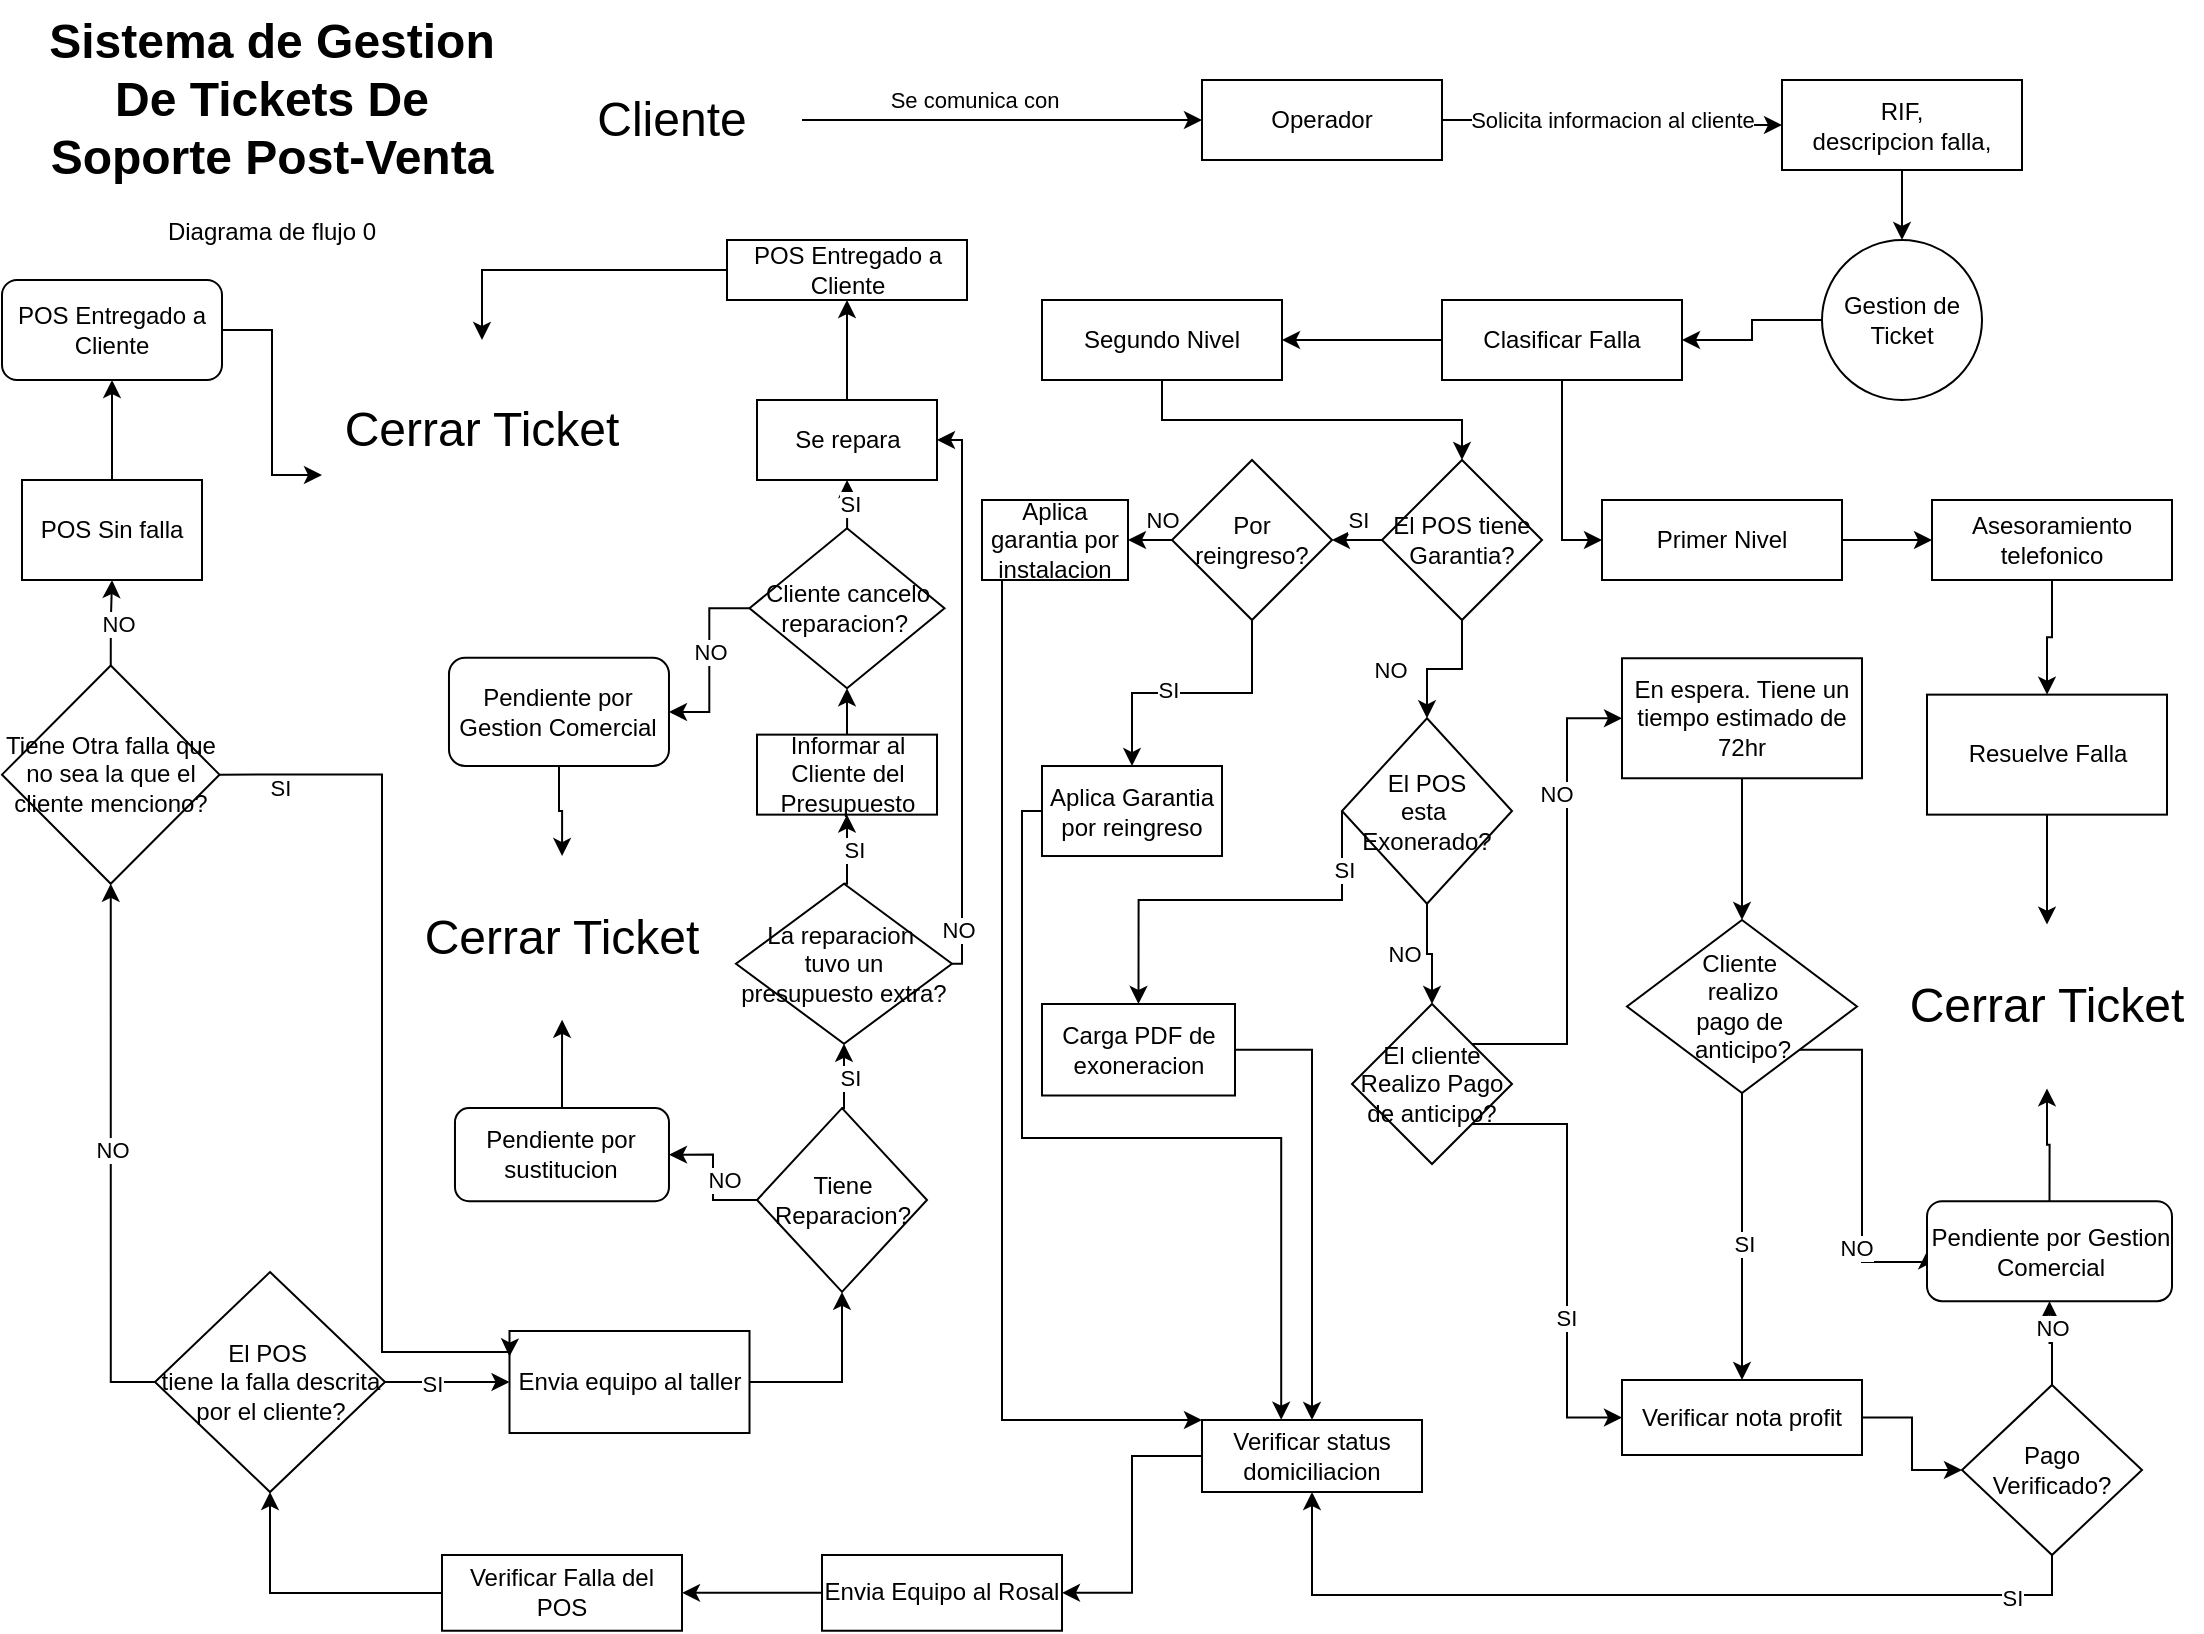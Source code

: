 <mxfile version="26.1.0">
  <diagram name="Page-1" id="8ce9d11a-91a2-4d17-14d8-a56ed91bf033">
    <mxGraphModel dx="1506" dy="978" grid="1" gridSize="10" guides="1" tooltips="1" connect="1" arrows="1" fold="1" page="1" pageScale="1" pageWidth="1100" pageHeight="850" background="none" math="0" shadow="0">
      <root>
        <mxCell id="0" />
        <mxCell id="1" parent="0" />
        <mxCell id="RqmyEwVR8pUYJH0lh_0E-65" value="&lt;h1 style=&quot;margin-top: 0px;&quot;&gt;Sistema de Gestion De Tickets De Soporte Post-Venta&lt;/h1&gt;&lt;div&gt;Diagrama de flujo 0&lt;/div&gt;&lt;p&gt;&lt;br&gt;&lt;/p&gt;" style="text;html=1;whiteSpace=wrap;overflow=hidden;rounded=0;align=center;" parent="1" vertex="1">
          <mxGeometry x="10" width="250" height="130" as="geometry" />
        </mxCell>
        <mxCell id="AHQL6sOyWBSQoEr8yB4Y-11" value="" style="edgeStyle=orthogonalEdgeStyle;rounded=0;orthogonalLoop=1;jettySize=auto;html=1;" parent="1" source="AHQL6sOyWBSQoEr8yB4Y-1" target="AHQL6sOyWBSQoEr8yB4Y-10" edge="1">
          <mxGeometry relative="1" as="geometry" />
        </mxCell>
        <mxCell id="AHQL6sOyWBSQoEr8yB4Y-1" value="Gestion de Ticket" style="ellipse;whiteSpace=wrap;html=1;aspect=fixed;" parent="1" vertex="1">
          <mxGeometry x="910" y="120" width="80" height="80" as="geometry" />
        </mxCell>
        <mxCell id="AHQL6sOyWBSQoEr8yB4Y-297" style="edgeStyle=orthogonalEdgeStyle;rounded=0;orthogonalLoop=1;jettySize=auto;html=1;exitX=1;exitY=0.5;exitDx=0;exitDy=0;" parent="1" source="go86CYjt80q-ZD5tMoAA-1" target="AHQL6sOyWBSQoEr8yB4Y-115" edge="1">
          <mxGeometry relative="1" as="geometry">
            <mxPoint x="420" y="50" as="sourcePoint" />
          </mxGeometry>
        </mxCell>
        <mxCell id="AHQL6sOyWBSQoEr8yB4Y-299" value="Se comunica con" style="edgeLabel;html=1;align=center;verticalAlign=middle;resizable=0;points=[];" parent="AHQL6sOyWBSQoEr8yB4Y-297" vertex="1" connectable="0">
          <mxGeometry x="-0.284" y="-3" relative="1" as="geometry">
            <mxPoint x="14" y="-13" as="offset" />
          </mxGeometry>
        </mxCell>
        <mxCell id="AHQL6sOyWBSQoEr8yB4Y-320" style="edgeStyle=orthogonalEdgeStyle;rounded=0;orthogonalLoop=1;jettySize=auto;html=1;exitX=0.5;exitY=1;exitDx=0;exitDy=0;entryX=0;entryY=0.5;entryDx=0;entryDy=0;" parent="1" source="AHQL6sOyWBSQoEr8yB4Y-10" target="AHQL6sOyWBSQoEr8yB4Y-32" edge="1">
          <mxGeometry relative="1" as="geometry" />
        </mxCell>
        <mxCell id="go86CYjt80q-ZD5tMoAA-96" value="" style="edgeStyle=orthogonalEdgeStyle;rounded=0;orthogonalLoop=1;jettySize=auto;html=1;" parent="1" source="AHQL6sOyWBSQoEr8yB4Y-10" target="AHQL6sOyWBSQoEr8yB4Y-37" edge="1">
          <mxGeometry relative="1" as="geometry" />
        </mxCell>
        <mxCell id="AHQL6sOyWBSQoEr8yB4Y-10" value="Clasificar Falla" style="whiteSpace=wrap;html=1;" parent="1" vertex="1">
          <mxGeometry x="720" y="150" width="120" height="40" as="geometry" />
        </mxCell>
        <mxCell id="AHQL6sOyWBSQoEr8yB4Y-318" value="" style="edgeStyle=orthogonalEdgeStyle;rounded=0;orthogonalLoop=1;jettySize=auto;html=1;" parent="1" source="AHQL6sOyWBSQoEr8yB4Y-29" target="AHQL6sOyWBSQoEr8yB4Y-1" edge="1">
          <mxGeometry relative="1" as="geometry" />
        </mxCell>
        <mxCell id="AHQL6sOyWBSQoEr8yB4Y-29" value="RIF,&lt;div&gt;descripcion falla,&lt;/div&gt;" style="shape=parallelogram;perimeter=parallelogramPerimeter;whiteSpace=wrap;html=1;fixedSize=1;size=-67;" parent="1" vertex="1">
          <mxGeometry x="890" y="40" width="120" height="45" as="geometry" />
        </mxCell>
        <mxCell id="AHQL6sOyWBSQoEr8yB4Y-296" style="edgeStyle=orthogonalEdgeStyle;rounded=0;orthogonalLoop=1;jettySize=auto;html=1;exitX=1;exitY=0.5;exitDx=0;exitDy=0;" parent="1" source="AHQL6sOyWBSQoEr8yB4Y-32" target="AHQL6sOyWBSQoEr8yB4Y-42" edge="1">
          <mxGeometry relative="1" as="geometry">
            <mxPoint x="1040" y="330" as="targetPoint" />
          </mxGeometry>
        </mxCell>
        <mxCell id="AHQL6sOyWBSQoEr8yB4Y-32" value="Primer Nivel" style="whiteSpace=wrap;html=1;" parent="1" vertex="1">
          <mxGeometry x="800" y="250" width="120" height="40" as="geometry" />
        </mxCell>
        <mxCell id="go86CYjt80q-ZD5tMoAA-97" style="edgeStyle=orthogonalEdgeStyle;rounded=0;orthogonalLoop=1;jettySize=auto;html=1;exitX=0.5;exitY=1;exitDx=0;exitDy=0;entryX=0.5;entryY=0;entryDx=0;entryDy=0;" parent="1" source="AHQL6sOyWBSQoEr8yB4Y-37" target="AHQL6sOyWBSQoEr8yB4Y-160" edge="1">
          <mxGeometry relative="1" as="geometry" />
        </mxCell>
        <mxCell id="AHQL6sOyWBSQoEr8yB4Y-37" value="Segundo Nivel" style="whiteSpace=wrap;html=1;" parent="1" vertex="1">
          <mxGeometry x="520" y="150" width="120" height="40" as="geometry" />
        </mxCell>
        <mxCell id="AHQL6sOyWBSQoEr8yB4Y-159" value="" style="edgeStyle=orthogonalEdgeStyle;rounded=0;orthogonalLoop=1;jettySize=auto;html=1;" parent="1" source="AHQL6sOyWBSQoEr8yB4Y-42" target="AHQL6sOyWBSQoEr8yB4Y-158" edge="1">
          <mxGeometry relative="1" as="geometry" />
        </mxCell>
        <mxCell id="AHQL6sOyWBSQoEr8yB4Y-42" value="Asesoramiento telefonico" style="whiteSpace=wrap;html=1;" parent="1" vertex="1">
          <mxGeometry x="965" y="250" width="120" height="40" as="geometry" />
        </mxCell>
        <mxCell id="AHQL6sOyWBSQoEr8yB4Y-316" value="" style="edgeStyle=orthogonalEdgeStyle;rounded=0;orthogonalLoop=1;jettySize=auto;html=1;" parent="1" source="AHQL6sOyWBSQoEr8yB4Y-115" target="AHQL6sOyWBSQoEr8yB4Y-29" edge="1">
          <mxGeometry relative="1" as="geometry" />
        </mxCell>
        <mxCell id="AHQL6sOyWBSQoEr8yB4Y-317" value="Solicita informacion al cliente" style="edgeLabel;html=1;align=center;verticalAlign=middle;resizable=0;points=[];" parent="AHQL6sOyWBSQoEr8yB4Y-316" vertex="1" connectable="0">
          <mxGeometry x="-0.39" y="1" relative="1" as="geometry">
            <mxPoint x="32" y="1" as="offset" />
          </mxGeometry>
        </mxCell>
        <mxCell id="AHQL6sOyWBSQoEr8yB4Y-115" value="Operador" style="whiteSpace=wrap;html=1;" parent="1" vertex="1">
          <mxGeometry x="600" y="40" width="120" height="40" as="geometry" />
        </mxCell>
        <mxCell id="AHQL6sOyWBSQoEr8yB4Y-252" value="" style="edgeStyle=orthogonalEdgeStyle;rounded=0;orthogonalLoop=1;jettySize=auto;html=1;" parent="1" source="AHQL6sOyWBSQoEr8yB4Y-158" target="go86CYjt80q-ZD5tMoAA-3" edge="1">
          <mxGeometry relative="1" as="geometry">
            <mxPoint x="1010" y="450" as="targetPoint" />
          </mxGeometry>
        </mxCell>
        <mxCell id="AHQL6sOyWBSQoEr8yB4Y-158" value="Resuelve Falla" style="whiteSpace=wrap;html=1;" parent="1" vertex="1">
          <mxGeometry x="962.5" y="347.32" width="120" height="60" as="geometry" />
        </mxCell>
        <mxCell id="AHQL6sOyWBSQoEr8yB4Y-307" value="" style="edgeStyle=orthogonalEdgeStyle;rounded=0;orthogonalLoop=1;jettySize=auto;html=1;" parent="1" source="AHQL6sOyWBSQoEr8yB4Y-160" target="AHQL6sOyWBSQoEr8yB4Y-166" edge="1">
          <mxGeometry relative="1" as="geometry" />
        </mxCell>
        <mxCell id="AHQL6sOyWBSQoEr8yB4Y-312" value="NO" style="edgeLabel;html=1;align=center;verticalAlign=middle;resizable=0;points=[];" parent="AHQL6sOyWBSQoEr8yB4Y-307" vertex="1" connectable="0">
          <mxGeometry x="0.556" relative="1" as="geometry">
            <mxPoint x="-19" y="-10" as="offset" />
          </mxGeometry>
        </mxCell>
        <mxCell id="AHQL6sOyWBSQoEr8yB4Y-322" value="" style="edgeStyle=orthogonalEdgeStyle;rounded=0;orthogonalLoop=1;jettySize=auto;html=1;" parent="1" source="AHQL6sOyWBSQoEr8yB4Y-160" target="AHQL6sOyWBSQoEr8yB4Y-186" edge="1">
          <mxGeometry relative="1" as="geometry" />
        </mxCell>
        <mxCell id="AHQL6sOyWBSQoEr8yB4Y-323" value="SI" style="edgeLabel;html=1;align=center;verticalAlign=middle;resizable=0;points=[];" parent="AHQL6sOyWBSQoEr8yB4Y-322" vertex="1" connectable="0">
          <mxGeometry x="-0.245" y="-1" relative="1" as="geometry">
            <mxPoint x="7" y="-11" as="offset" />
          </mxGeometry>
        </mxCell>
        <mxCell id="AHQL6sOyWBSQoEr8yB4Y-160" value="El POS tiene&lt;div&gt;Garantia?&lt;/div&gt;" style="rhombus;whiteSpace=wrap;html=1;" parent="1" vertex="1">
          <mxGeometry x="690" y="230" width="80" height="80" as="geometry" />
        </mxCell>
        <mxCell id="AHQL6sOyWBSQoEr8yB4Y-328" value="" style="edgeStyle=orthogonalEdgeStyle;rounded=0;orthogonalLoop=1;jettySize=auto;html=1;" parent="1" source="AHQL6sOyWBSQoEr8yB4Y-166" target="AHQL6sOyWBSQoEr8yB4Y-189" edge="1">
          <mxGeometry relative="1" as="geometry">
            <mxPoint x="713" y="480" as="targetPoint" />
          </mxGeometry>
        </mxCell>
        <mxCell id="AHQL6sOyWBSQoEr8yB4Y-329" value="NO" style="edgeLabel;html=1;align=center;verticalAlign=middle;resizable=0;points=[];" parent="AHQL6sOyWBSQoEr8yB4Y-328" vertex="1" connectable="0">
          <mxGeometry x="-0.077" relative="1" as="geometry">
            <mxPoint x="-12" as="offset" />
          </mxGeometry>
        </mxCell>
        <mxCell id="go86CYjt80q-ZD5tMoAA-106" style="edgeStyle=orthogonalEdgeStyle;rounded=0;orthogonalLoop=1;jettySize=auto;html=1;exitX=0;exitY=0.5;exitDx=0;exitDy=0;entryX=0.5;entryY=0;entryDx=0;entryDy=0;" parent="1" source="AHQL6sOyWBSQoEr8yB4Y-166" target="AHQL6sOyWBSQoEr8yB4Y-183" edge="1">
          <mxGeometry relative="1" as="geometry">
            <Array as="points">
              <mxPoint x="670" y="450" />
              <mxPoint x="568" y="450" />
            </Array>
          </mxGeometry>
        </mxCell>
        <mxCell id="go86CYjt80q-ZD5tMoAA-107" value="SI" style="edgeLabel;html=1;align=center;verticalAlign=middle;resizable=0;points=[];" parent="go86CYjt80q-ZD5tMoAA-106" vertex="1" connectable="0">
          <mxGeometry x="-0.295" relative="1" as="geometry">
            <mxPoint x="26" y="-15" as="offset" />
          </mxGeometry>
        </mxCell>
        <mxCell id="AHQL6sOyWBSQoEr8yB4Y-166" value="El POS&lt;div&gt;esta&amp;nbsp;&lt;/div&gt;&lt;div&gt;Exonerado?&lt;/div&gt;" style="rhombus;whiteSpace=wrap;html=1;" parent="1" vertex="1">
          <mxGeometry x="670" y="359.13" width="85" height="92.75" as="geometry" />
        </mxCell>
        <mxCell id="go86CYjt80q-ZD5tMoAA-87" style="edgeStyle=orthogonalEdgeStyle;rounded=0;orthogonalLoop=1;jettySize=auto;html=1;exitX=0;exitY=0;exitDx=0;exitDy=0;entryX=0;entryY=0.5;entryDx=0;entryDy=0;" parent="1" source="AHQL6sOyWBSQoEr8yB4Y-189" target="AHQL6sOyWBSQoEr8yB4Y-195" edge="1">
          <mxGeometry relative="1" as="geometry">
            <mxPoint x="762.5" y="525" as="sourcePoint" />
          </mxGeometry>
        </mxCell>
        <mxCell id="go86CYjt80q-ZD5tMoAA-109" value="NO" style="edgeLabel;html=1;align=center;verticalAlign=middle;resizable=0;points=[];" parent="go86CYjt80q-ZD5tMoAA-87" vertex="1" connectable="0">
          <mxGeometry x="-0.44" y="5" relative="1" as="geometry">
            <mxPoint x="-1" y="-106" as="offset" />
          </mxGeometry>
        </mxCell>
        <mxCell id="go86CYjt80q-ZD5tMoAA-148" style="edgeStyle=orthogonalEdgeStyle;rounded=0;orthogonalLoop=1;jettySize=auto;html=1;exitX=1;exitY=0.5;exitDx=0;exitDy=0;" parent="1" source="AHQL6sOyWBSQoEr8yB4Y-183" target="4JDT5SiGJjV2Vg8K56oX-1" edge="1">
          <mxGeometry relative="1" as="geometry">
            <mxPoint x="647.5" y="632.49" as="targetPoint" />
          </mxGeometry>
        </mxCell>
        <mxCell id="AHQL6sOyWBSQoEr8yB4Y-183" value="Carga PDF de exoneracion" style="whiteSpace=wrap;html=1;" parent="1" vertex="1">
          <mxGeometry x="520" y="502" width="96.5" height="45.75" as="geometry" />
        </mxCell>
        <mxCell id="go86CYjt80q-ZD5tMoAA-35" style="edgeStyle=orthogonalEdgeStyle;rounded=0;orthogonalLoop=1;jettySize=auto;html=1;exitX=0.5;exitY=1;exitDx=0;exitDy=0;entryX=0.5;entryY=0;entryDx=0;entryDy=0;" parent="1" source="AHQL6sOyWBSQoEr8yB4Y-186" target="go86CYjt80q-ZD5tMoAA-91" edge="1">
          <mxGeometry relative="1" as="geometry">
            <mxPoint x="547.5" y="350" as="targetPoint" />
          </mxGeometry>
        </mxCell>
        <mxCell id="go86CYjt80q-ZD5tMoAA-86" value="SI" style="edgeLabel;html=1;align=center;verticalAlign=middle;resizable=0;points=[];" parent="go86CYjt80q-ZD5tMoAA-35" vertex="1" connectable="0">
          <mxGeometry x="-0.129" y="-3" relative="1" as="geometry">
            <mxPoint x="-21" y="1" as="offset" />
          </mxGeometry>
        </mxCell>
        <mxCell id="go86CYjt80q-ZD5tMoAA-93" value="" style="edgeStyle=orthogonalEdgeStyle;rounded=0;orthogonalLoop=1;jettySize=auto;html=1;" parent="1" source="AHQL6sOyWBSQoEr8yB4Y-186" target="go86CYjt80q-ZD5tMoAA-90" edge="1">
          <mxGeometry relative="1" as="geometry" />
        </mxCell>
        <mxCell id="go86CYjt80q-ZD5tMoAA-94" value="NO" style="edgeLabel;html=1;align=center;verticalAlign=middle;resizable=0;points=[];" parent="go86CYjt80q-ZD5tMoAA-93" vertex="1" connectable="0">
          <mxGeometry x="-0.307" y="2" relative="1" as="geometry">
            <mxPoint x="15" y="-8" as="offset" />
          </mxGeometry>
        </mxCell>
        <mxCell id="AHQL6sOyWBSQoEr8yB4Y-186" value="Por reingreso?" style="rhombus;whiteSpace=wrap;html=1;" parent="1" vertex="1">
          <mxGeometry x="585" y="230" width="80" height="80" as="geometry" />
        </mxCell>
        <mxCell id="go86CYjt80q-ZD5tMoAA-149" style="edgeStyle=orthogonalEdgeStyle;rounded=0;orthogonalLoop=1;jettySize=auto;html=1;exitX=1;exitY=0;exitDx=0;exitDy=0;entryX=0;entryY=0.5;entryDx=0;entryDy=0;" parent="1" source="AHQL6sOyWBSQoEr8yB4Y-189" target="AHQL6sOyWBSQoEr8yB4Y-211" edge="1">
          <mxGeometry relative="1" as="geometry" />
        </mxCell>
        <mxCell id="go86CYjt80q-ZD5tMoAA-150" value="SI" style="edgeLabel;html=1;align=center;verticalAlign=middle;resizable=0;points=[];" parent="go86CYjt80q-ZD5tMoAA-149" vertex="1" connectable="0">
          <mxGeometry x="0.301" y="-1" relative="1" as="geometry">
            <mxPoint as="offset" />
          </mxGeometry>
        </mxCell>
        <mxCell id="AHQL6sOyWBSQoEr8yB4Y-189" value="El cliente Realizo Pago de anticipo?" style="rhombus;whiteSpace=wrap;html=1;direction=south;" parent="1" vertex="1">
          <mxGeometry x="675" y="502.0" width="80" height="80" as="geometry" />
        </mxCell>
        <mxCell id="AHQL6sOyWBSQoEr8yB4Y-200" value="" style="edgeStyle=orthogonalEdgeStyle;rounded=0;orthogonalLoop=1;jettySize=auto;html=1;entryX=0.5;entryY=0;entryDx=0;entryDy=0;" parent="1" source="AHQL6sOyWBSQoEr8yB4Y-195" target="AHQL6sOyWBSQoEr8yB4Y-199" edge="1">
          <mxGeometry relative="1" as="geometry">
            <mxPoint x="710" y="724.0" as="targetPoint" />
          </mxGeometry>
        </mxCell>
        <mxCell id="AHQL6sOyWBSQoEr8yB4Y-195" value="En espera. Tiene un tiempo estimado de 72hr" style="rounded=0;whiteSpace=wrap;html=1;" parent="1" vertex="1">
          <mxGeometry x="810" y="329.13" width="120" height="60" as="geometry" />
        </mxCell>
        <mxCell id="AHQL6sOyWBSQoEr8yB4Y-357" style="edgeStyle=orthogonalEdgeStyle;rounded=0;orthogonalLoop=1;jettySize=auto;html=1;exitX=0.5;exitY=1;exitDx=0;exitDy=0;" parent="1" source="AHQL6sOyWBSQoEr8yB4Y-199" target="AHQL6sOyWBSQoEr8yB4Y-211" edge="1">
          <mxGeometry relative="1" as="geometry" />
        </mxCell>
        <mxCell id="AHQL6sOyWBSQoEr8yB4Y-392" value="SI" style="edgeLabel;html=1;align=center;verticalAlign=middle;resizable=0;points=[];" parent="AHQL6sOyWBSQoEr8yB4Y-357" vertex="1" connectable="0">
          <mxGeometry x="0.048" y="1" relative="1" as="geometry">
            <mxPoint as="offset" />
          </mxGeometry>
        </mxCell>
        <mxCell id="m4z2HGOaog7bQGD8mvmy-1" style="edgeStyle=orthogonalEdgeStyle;rounded=0;orthogonalLoop=1;jettySize=auto;html=1;exitX=1;exitY=1;exitDx=0;exitDy=0;entryX=0;entryY=0.5;entryDx=0;entryDy=0;" edge="1" parent="1" source="AHQL6sOyWBSQoEr8yB4Y-199" target="go86CYjt80q-ZD5tMoAA-176">
          <mxGeometry relative="1" as="geometry">
            <Array as="points">
              <mxPoint x="930" y="525" />
              <mxPoint x="930" y="631" />
            </Array>
          </mxGeometry>
        </mxCell>
        <mxCell id="m4z2HGOaog7bQGD8mvmy-2" value="NO" style="edgeLabel;html=1;align=center;verticalAlign=middle;resizable=0;points=[];" vertex="1" connectable="0" parent="m4z2HGOaog7bQGD8mvmy-1">
          <mxGeometry x="0.489" y="-3" relative="1" as="geometry">
            <mxPoint as="offset" />
          </mxGeometry>
        </mxCell>
        <mxCell id="AHQL6sOyWBSQoEr8yB4Y-199" value="Cliente&amp;nbsp;&lt;div&gt;realizo &lt;br&gt;pago de&amp;nbsp;&lt;/div&gt;&lt;div&gt;anticipo?&lt;/div&gt;" style="rhombus;whiteSpace=wrap;html=1;rounded=0;" parent="1" vertex="1">
          <mxGeometry x="812.5" y="460" width="115" height="86.5" as="geometry" />
        </mxCell>
        <mxCell id="AHQL6sOyWBSQoEr8yB4Y-437" value="" style="edgeStyle=orthogonalEdgeStyle;rounded=0;orthogonalLoop=1;jettySize=auto;html=1;" parent="1" source="AHQL6sOyWBSQoEr8yB4Y-211" target="AHQL6sOyWBSQoEr8yB4Y-436" edge="1">
          <mxGeometry relative="1" as="geometry" />
        </mxCell>
        <mxCell id="AHQL6sOyWBSQoEr8yB4Y-211" value="Verificar nota profit" style="rounded=0;whiteSpace=wrap;html=1;" parent="1" vertex="1">
          <mxGeometry x="810" y="690" width="120" height="37.5" as="geometry" />
        </mxCell>
        <mxCell id="AHQL6sOyWBSQoEr8yB4Y-401" value="" style="edgeStyle=orthogonalEdgeStyle;rounded=0;orthogonalLoop=1;jettySize=auto;html=1;" parent="1" source="AHQL6sOyWBSQoEr8yB4Y-225" target="AHQL6sOyWBSQoEr8yB4Y-232" edge="1">
          <mxGeometry relative="1" as="geometry" />
        </mxCell>
        <mxCell id="AHQL6sOyWBSQoEr8yB4Y-225" value="Envia Equipo al Rosal" style="whiteSpace=wrap;html=1;rounded=0;" parent="1" vertex="1">
          <mxGeometry x="410" y="777.5" width="120" height="37.87" as="geometry" />
        </mxCell>
        <mxCell id="AHQL6sOyWBSQoEr8yB4Y-402" value="" style="edgeStyle=orthogonalEdgeStyle;rounded=0;orthogonalLoop=1;jettySize=auto;html=1;" parent="1" source="AHQL6sOyWBSQoEr8yB4Y-232" target="AHQL6sOyWBSQoEr8yB4Y-236" edge="1">
          <mxGeometry relative="1" as="geometry" />
        </mxCell>
        <mxCell id="AHQL6sOyWBSQoEr8yB4Y-232" value="Verificar Falla del POS" style="whiteSpace=wrap;html=1;rounded=0;" parent="1" vertex="1">
          <mxGeometry x="220" y="777.5" width="120" height="37.87" as="geometry" />
        </mxCell>
        <mxCell id="go86CYjt80q-ZD5tMoAA-124" value="" style="edgeStyle=orthogonalEdgeStyle;rounded=0;orthogonalLoop=1;jettySize=auto;html=1;" parent="1" source="AHQL6sOyWBSQoEr8yB4Y-236" target="go86CYjt80q-ZD5tMoAA-123" edge="1">
          <mxGeometry relative="1" as="geometry" />
        </mxCell>
        <mxCell id="go86CYjt80q-ZD5tMoAA-144" value="SI" style="edgeLabel;html=1;align=center;verticalAlign=middle;resizable=0;points=[];" parent="go86CYjt80q-ZD5tMoAA-124" vertex="1" connectable="0">
          <mxGeometry x="-0.251" y="-1" relative="1" as="geometry">
            <mxPoint as="offset" />
          </mxGeometry>
        </mxCell>
        <mxCell id="go86CYjt80q-ZD5tMoAA-163" style="edgeStyle=orthogonalEdgeStyle;rounded=0;orthogonalLoop=1;jettySize=auto;html=1;exitX=0;exitY=0.5;exitDx=0;exitDy=0;entryX=0.5;entryY=1;entryDx=0;entryDy=0;" parent="1" source="AHQL6sOyWBSQoEr8yB4Y-236" target="go86CYjt80q-ZD5tMoAA-160" edge="1">
          <mxGeometry relative="1" as="geometry" />
        </mxCell>
        <mxCell id="go86CYjt80q-ZD5tMoAA-165" value="NO" style="edgeLabel;html=1;align=center;verticalAlign=middle;resizable=0;points=[];" parent="go86CYjt80q-ZD5tMoAA-163" vertex="1" connectable="0">
          <mxGeometry x="-0.099" y="2" relative="1" as="geometry">
            <mxPoint x="2" y="-16" as="offset" />
          </mxGeometry>
        </mxCell>
        <mxCell id="AHQL6sOyWBSQoEr8yB4Y-236" value="El POS&amp;nbsp;&lt;div&gt;&lt;span style=&quot;background-color: transparent; color: light-dark(rgb(0, 0, 0), rgb(255, 255, 255));&quot;&gt;tiene la falla descrita por el cliente?&lt;/span&gt;&lt;/div&gt;" style="rhombus;whiteSpace=wrap;html=1;rounded=0;" parent="1" vertex="1">
          <mxGeometry x="76.5" y="636.01" width="115" height="109.99" as="geometry" />
        </mxCell>
        <mxCell id="go86CYjt80q-ZD5tMoAA-177" value="" style="edgeStyle=orthogonalEdgeStyle;rounded=0;orthogonalLoop=1;jettySize=auto;html=1;" parent="1" source="AHQL6sOyWBSQoEr8yB4Y-436" target="go86CYjt80q-ZD5tMoAA-176" edge="1">
          <mxGeometry relative="1" as="geometry" />
        </mxCell>
        <mxCell id="go86CYjt80q-ZD5tMoAA-179" value="NO" style="edgeLabel;html=1;align=center;verticalAlign=middle;resizable=0;points=[];" parent="go86CYjt80q-ZD5tMoAA-177" vertex="1" connectable="0">
          <mxGeometry x="-0.088" y="-3" relative="1" as="geometry">
            <mxPoint x="-3" y="-9" as="offset" />
          </mxGeometry>
        </mxCell>
        <mxCell id="4JDT5SiGJjV2Vg8K56oX-9" style="edgeStyle=orthogonalEdgeStyle;rounded=0;orthogonalLoop=1;jettySize=auto;html=1;exitX=0.5;exitY=1;exitDx=0;exitDy=0;entryX=0.5;entryY=1;entryDx=0;entryDy=0;" parent="1" source="AHQL6sOyWBSQoEr8yB4Y-436" target="4JDT5SiGJjV2Vg8K56oX-1" edge="1">
          <mxGeometry relative="1" as="geometry" />
        </mxCell>
        <mxCell id="4JDT5SiGJjV2Vg8K56oX-13" value="SI" style="edgeLabel;html=1;align=center;verticalAlign=middle;resizable=0;points=[];" parent="4JDT5SiGJjV2Vg8K56oX-9" vertex="1" connectable="0">
          <mxGeometry x="-0.817" y="1" relative="1" as="geometry">
            <mxPoint as="offset" />
          </mxGeometry>
        </mxCell>
        <mxCell id="AHQL6sOyWBSQoEr8yB4Y-436" value="Pago Verificado?" style="rhombus;whiteSpace=wrap;html=1;rounded=0;" parent="1" vertex="1">
          <mxGeometry x="980" y="692.5" width="90" height="85" as="geometry" />
        </mxCell>
        <mxCell id="go86CYjt80q-ZD5tMoAA-1" value="&lt;font style=&quot;font-size: 24px;&quot;&gt;Cliente&lt;/font&gt;" style="rounded=1;whiteSpace=wrap;html=1;strokeColor=none;" parent="1" vertex="1">
          <mxGeometry x="270" y="20" width="130" height="80" as="geometry" />
        </mxCell>
        <mxCell id="go86CYjt80q-ZD5tMoAA-3" value="&lt;font style=&quot;font-size: 24px;&quot;&gt;Cerrar Ticket&lt;/font&gt;" style="rounded=1;whiteSpace=wrap;html=1;strokeColor=none;" parent="1" vertex="1">
          <mxGeometry x="945" y="462.31" width="155" height="81.88" as="geometry" />
        </mxCell>
        <mxCell id="go86CYjt80q-ZD5tMoAA-229" style="edgeStyle=orthogonalEdgeStyle;rounded=0;orthogonalLoop=1;jettySize=auto;html=1;exitX=1;exitY=0.5;exitDx=0;exitDy=0;entryX=0;entryY=0.75;entryDx=0;entryDy=0;" parent="1" source="go86CYjt80q-ZD5tMoAA-4" target="go86CYjt80q-ZD5tMoAA-224" edge="1">
          <mxGeometry relative="1" as="geometry" />
        </mxCell>
        <mxCell id="go86CYjt80q-ZD5tMoAA-4" value="POS Entregado a Cliente" style="rounded=1;whiteSpace=wrap;html=1;" parent="1" vertex="1">
          <mxGeometry y="140" width="110" height="50" as="geometry" />
        </mxCell>
        <mxCell id="go86CYjt80q-ZD5tMoAA-227" style="edgeStyle=orthogonalEdgeStyle;rounded=0;orthogonalLoop=1;jettySize=auto;html=1;exitX=0.5;exitY=0;exitDx=0;exitDy=0;" parent="1" source="go86CYjt80q-ZD5tMoAA-15" target="go86CYjt80q-ZD5tMoAA-4" edge="1">
          <mxGeometry relative="1" as="geometry" />
        </mxCell>
        <mxCell id="go86CYjt80q-ZD5tMoAA-15" value="POS Sin falla" style="whiteSpace=wrap;html=1;rounded=0;" parent="1" vertex="1">
          <mxGeometry x="10" y="240" width="90" height="50" as="geometry" />
        </mxCell>
        <mxCell id="4JDT5SiGJjV2Vg8K56oX-15" style="edgeStyle=orthogonalEdgeStyle;rounded=0;orthogonalLoop=1;jettySize=auto;html=1;exitX=0;exitY=0.5;exitDx=0;exitDy=0;entryX=1;entryY=0.5;entryDx=0;entryDy=0;" parent="1" source="go86CYjt80q-ZD5tMoAA-19" target="go86CYjt80q-ZD5tMoAA-194" edge="1">
          <mxGeometry relative="1" as="geometry" />
        </mxCell>
        <mxCell id="4JDT5SiGJjV2Vg8K56oX-31" value="NO" style="edgeLabel;html=1;align=center;verticalAlign=middle;resizable=0;points=[];" parent="4JDT5SiGJjV2Vg8K56oX-15" vertex="1" connectable="0">
          <mxGeometry x="-0.018" y="-1" relative="1" as="geometry">
            <mxPoint x="4" y="1" as="offset" />
          </mxGeometry>
        </mxCell>
        <mxCell id="4JDT5SiGJjV2Vg8K56oX-17" style="edgeStyle=orthogonalEdgeStyle;rounded=0;orthogonalLoop=1;jettySize=auto;html=1;exitX=0.5;exitY=0;exitDx=0;exitDy=0;entryX=0.5;entryY=1;entryDx=0;entryDy=0;" parent="1" source="go86CYjt80q-ZD5tMoAA-19" target="4JDT5SiGJjV2Vg8K56oX-16" edge="1">
          <mxGeometry relative="1" as="geometry" />
        </mxCell>
        <mxCell id="4JDT5SiGJjV2Vg8K56oX-18" value="SI" style="edgeLabel;html=1;align=center;verticalAlign=middle;resizable=0;points=[];" parent="4JDT5SiGJjV2Vg8K56oX-17" vertex="1" connectable="0">
          <mxGeometry x="-0.042" y="-3" relative="1" as="geometry">
            <mxPoint as="offset" />
          </mxGeometry>
        </mxCell>
        <mxCell id="go86CYjt80q-ZD5tMoAA-19" value="Tiene Reparacion?" style="rhombus;whiteSpace=wrap;html=1;rounded=0;" parent="1" vertex="1">
          <mxGeometry x="377.5" y="554.06" width="85" height="91.88" as="geometry" />
        </mxCell>
        <mxCell id="4JDT5SiGJjV2Vg8K56oX-14" style="edgeStyle=orthogonalEdgeStyle;rounded=0;orthogonalLoop=1;jettySize=auto;html=1;exitX=0.25;exitY=1;exitDx=0;exitDy=0;entryX=0;entryY=0;entryDx=0;entryDy=0;" parent="1" source="go86CYjt80q-ZD5tMoAA-90" target="4JDT5SiGJjV2Vg8K56oX-1" edge="1">
          <mxGeometry relative="1" as="geometry">
            <Array as="points">
              <mxPoint x="500" y="290" />
              <mxPoint x="500" y="710" />
            </Array>
          </mxGeometry>
        </mxCell>
        <mxCell id="go86CYjt80q-ZD5tMoAA-90" value="Aplica garantia por instalacion" style="rounded=0;whiteSpace=wrap;html=1;" parent="1" vertex="1">
          <mxGeometry x="490" y="250" width="73" height="40" as="geometry" />
        </mxCell>
        <mxCell id="go86CYjt80q-ZD5tMoAA-91" value="Aplica Garantia por reingreso" style="rounded=0;whiteSpace=wrap;html=1;" parent="1" vertex="1">
          <mxGeometry x="520" y="383.01" width="90" height="45" as="geometry" />
        </mxCell>
        <mxCell id="go86CYjt80q-ZD5tMoAA-188" value="" style="edgeStyle=orthogonalEdgeStyle;rounded=0;orthogonalLoop=1;jettySize=auto;html=1;" parent="1" source="go86CYjt80q-ZD5tMoAA-123" target="go86CYjt80q-ZD5tMoAA-19" edge="1">
          <mxGeometry relative="1" as="geometry" />
        </mxCell>
        <mxCell id="go86CYjt80q-ZD5tMoAA-123" value="Envia equipo al taller" style="whiteSpace=wrap;html=1;rounded=0;" parent="1" vertex="1">
          <mxGeometry x="253.75" y="665.5" width="120" height="51.01" as="geometry" />
        </mxCell>
        <mxCell id="go86CYjt80q-ZD5tMoAA-238" style="edgeStyle=orthogonalEdgeStyle;rounded=0;orthogonalLoop=1;jettySize=auto;html=1;exitX=0.5;exitY=0;exitDx=0;exitDy=0;" parent="1" source="go86CYjt80q-ZD5tMoAA-135" target="go86CYjt80q-ZD5tMoAA-138" edge="1">
          <mxGeometry relative="1" as="geometry" />
        </mxCell>
        <mxCell id="go86CYjt80q-ZD5tMoAA-135" value="Se repara" style="whiteSpace=wrap;html=1;rounded=0;" parent="1" vertex="1">
          <mxGeometry x="377.5" y="200" width="90" height="40" as="geometry" />
        </mxCell>
        <mxCell id="go86CYjt80q-ZD5tMoAA-228" style="edgeStyle=orthogonalEdgeStyle;rounded=0;orthogonalLoop=1;jettySize=auto;html=1;exitX=0;exitY=0.5;exitDx=0;exitDy=0;entryX=0.5;entryY=0;entryDx=0;entryDy=0;" parent="1" source="go86CYjt80q-ZD5tMoAA-138" target="go86CYjt80q-ZD5tMoAA-224" edge="1">
          <mxGeometry relative="1" as="geometry" />
        </mxCell>
        <mxCell id="go86CYjt80q-ZD5tMoAA-138" value="POS Entregado a Cliente" style="whiteSpace=wrap;html=1;rounded=0;" parent="1" vertex="1">
          <mxGeometry x="362.5" y="120" width="120" height="30" as="geometry" />
        </mxCell>
        <mxCell id="go86CYjt80q-ZD5tMoAA-164" style="edgeStyle=orthogonalEdgeStyle;rounded=0;orthogonalLoop=1;jettySize=auto;html=1;exitX=0.5;exitY=0;exitDx=0;exitDy=0;entryX=0.5;entryY=1;entryDx=0;entryDy=0;" parent="1" source="go86CYjt80q-ZD5tMoAA-160" target="go86CYjt80q-ZD5tMoAA-15" edge="1">
          <mxGeometry relative="1" as="geometry" />
        </mxCell>
        <mxCell id="go86CYjt80q-ZD5tMoAA-170" value="NO" style="edgeLabel;html=1;align=center;verticalAlign=middle;resizable=0;points=[];" parent="go86CYjt80q-ZD5tMoAA-164" vertex="1" connectable="0">
          <mxGeometry x="-0.041" y="-3" relative="1" as="geometry">
            <mxPoint as="offset" />
          </mxGeometry>
        </mxCell>
        <mxCell id="4JDT5SiGJjV2Vg8K56oX-30" style="edgeStyle=orthogonalEdgeStyle;rounded=0;orthogonalLoop=1;jettySize=auto;html=1;exitX=1;exitY=0.5;exitDx=0;exitDy=0;entryX=0;entryY=0.25;entryDx=0;entryDy=0;" parent="1" source="go86CYjt80q-ZD5tMoAA-160" target="go86CYjt80q-ZD5tMoAA-123" edge="1">
          <mxGeometry relative="1" as="geometry">
            <Array as="points">
              <mxPoint x="190" y="387" />
              <mxPoint x="190" y="676" />
            </Array>
          </mxGeometry>
        </mxCell>
        <mxCell id="4JDT5SiGJjV2Vg8K56oX-32" value="SI" style="edgeLabel;html=1;align=center;verticalAlign=middle;resizable=0;points=[];" parent="4JDT5SiGJjV2Vg8K56oX-30" vertex="1" connectable="0">
          <mxGeometry x="-0.863" y="-6" relative="1" as="geometry">
            <mxPoint as="offset" />
          </mxGeometry>
        </mxCell>
        <mxCell id="go86CYjt80q-ZD5tMoAA-160" value="Tiene Otra falla que no sea la que el cliente menciono?" style="rhombus;whiteSpace=wrap;html=1;" parent="1" vertex="1">
          <mxGeometry y="332.75" width="108.75" height="109.13" as="geometry" />
        </mxCell>
        <mxCell id="go86CYjt80q-ZD5tMoAA-216" style="edgeStyle=orthogonalEdgeStyle;rounded=0;orthogonalLoop=1;jettySize=auto;html=1;exitX=0.5;exitY=0;exitDx=0;exitDy=0;" parent="1" source="go86CYjt80q-ZD5tMoAA-176" target="go86CYjt80q-ZD5tMoAA-3" edge="1">
          <mxGeometry relative="1" as="geometry" />
        </mxCell>
        <mxCell id="go86CYjt80q-ZD5tMoAA-176" value="Pendiente por Gestion Comercial" style="rounded=1;whiteSpace=wrap;html=1;" parent="1" vertex="1">
          <mxGeometry x="962.5" y="600.6" width="122.5" height="50" as="geometry" />
        </mxCell>
        <mxCell id="4JDT5SiGJjV2Vg8K56oX-28" value="" style="edgeStyle=orthogonalEdgeStyle;rounded=0;orthogonalLoop=1;jettySize=auto;html=1;" parent="1" source="go86CYjt80q-ZD5tMoAA-190" target="go86CYjt80q-ZD5tMoAA-220" edge="1">
          <mxGeometry relative="1" as="geometry" />
        </mxCell>
        <mxCell id="go86CYjt80q-ZD5tMoAA-190" value="Pendiente por Gestion Comercial" style="rounded=1;whiteSpace=wrap;html=1;" parent="1" vertex="1">
          <mxGeometry x="223.49" y="328.88" width="110" height="54.13" as="geometry" />
        </mxCell>
        <mxCell id="4JDT5SiGJjV2Vg8K56oX-29" value="" style="edgeStyle=orthogonalEdgeStyle;rounded=0;orthogonalLoop=1;jettySize=auto;html=1;" parent="1" source="go86CYjt80q-ZD5tMoAA-194" target="go86CYjt80q-ZD5tMoAA-220" edge="1">
          <mxGeometry relative="1" as="geometry" />
        </mxCell>
        <mxCell id="go86CYjt80q-ZD5tMoAA-194" value="Pendiente por sustitucion" style="rounded=1;whiteSpace=wrap;html=1;" parent="1" vertex="1">
          <mxGeometry x="226.49" y="554.06" width="107" height="46.54" as="geometry" />
        </mxCell>
        <mxCell id="go86CYjt80q-ZD5tMoAA-220" value="&lt;font style=&quot;font-size: 24px;&quot;&gt;Cerrar Ticket&lt;/font&gt;" style="rounded=1;whiteSpace=wrap;html=1;strokeColor=none;" parent="1" vertex="1">
          <mxGeometry x="206.87" y="428.01" width="146.25" height="81.88" as="geometry" />
        </mxCell>
        <mxCell id="go86CYjt80q-ZD5tMoAA-224" value="&lt;font style=&quot;font-size: 24px;&quot;&gt;Cerrar Ticket&lt;/font&gt;" style="rounded=1;whiteSpace=wrap;html=1;strokeColor=none;" parent="1" vertex="1">
          <mxGeometry x="160" y="170" width="160" height="90" as="geometry" />
        </mxCell>
        <mxCell id="go86CYjt80q-ZD5tMoAA-225" style="edgeStyle=orthogonalEdgeStyle;rounded=0;orthogonalLoop=1;jettySize=auto;html=1;exitX=0.5;exitY=1;exitDx=0;exitDy=0;" parent="1" source="go86CYjt80q-ZD5tMoAA-4" target="go86CYjt80q-ZD5tMoAA-4" edge="1">
          <mxGeometry relative="1" as="geometry" />
        </mxCell>
        <mxCell id="4JDT5SiGJjV2Vg8K56oX-27" style="edgeStyle=orthogonalEdgeStyle;rounded=0;orthogonalLoop=1;jettySize=auto;html=1;exitX=0.5;exitY=0;exitDx=0;exitDy=0;entryX=0.5;entryY=1;entryDx=0;entryDy=0;" parent="1" source="go86CYjt80q-ZD5tMoAA-230" target="go86CYjt80q-ZD5tMoAA-231" edge="1">
          <mxGeometry relative="1" as="geometry" />
        </mxCell>
        <mxCell id="go86CYjt80q-ZD5tMoAA-230" value="Informar al Cliente del Presupuesto" style="rounded=0;whiteSpace=wrap;html=1;" parent="1" vertex="1">
          <mxGeometry x="377.5" y="367.32" width="90" height="40" as="geometry" />
        </mxCell>
        <mxCell id="go86CYjt80q-ZD5tMoAA-234" value="" style="edgeStyle=orthogonalEdgeStyle;rounded=0;orthogonalLoop=1;jettySize=auto;html=1;" parent="1" source="go86CYjt80q-ZD5tMoAA-231" target="go86CYjt80q-ZD5tMoAA-190" edge="1">
          <mxGeometry relative="1" as="geometry" />
        </mxCell>
        <mxCell id="go86CYjt80q-ZD5tMoAA-235" value="NO" style="edgeLabel;html=1;align=center;verticalAlign=middle;resizable=0;points=[];" parent="go86CYjt80q-ZD5tMoAA-234" vertex="1" connectable="0">
          <mxGeometry x="-0.101" relative="1" as="geometry">
            <mxPoint as="offset" />
          </mxGeometry>
        </mxCell>
        <mxCell id="go86CYjt80q-ZD5tMoAA-236" value="" style="edgeStyle=orthogonalEdgeStyle;rounded=0;orthogonalLoop=1;jettySize=auto;html=1;" parent="1" source="go86CYjt80q-ZD5tMoAA-231" target="go86CYjt80q-ZD5tMoAA-135" edge="1">
          <mxGeometry relative="1" as="geometry" />
        </mxCell>
        <mxCell id="go86CYjt80q-ZD5tMoAA-237" value="SI" style="edgeLabel;html=1;align=center;verticalAlign=middle;resizable=0;points=[];" parent="go86CYjt80q-ZD5tMoAA-236" vertex="1" connectable="0">
          <mxGeometry x="-0.09" y="-1" relative="1" as="geometry">
            <mxPoint y="-1" as="offset" />
          </mxGeometry>
        </mxCell>
        <mxCell id="go86CYjt80q-ZD5tMoAA-231" value="Cliente cancelo reparacion?&amp;nbsp;" style="rhombus;whiteSpace=wrap;html=1;rounded=0;" parent="1" vertex="1">
          <mxGeometry x="373.75" y="264.13" width="97.5" height="80" as="geometry" />
        </mxCell>
        <mxCell id="4JDT5SiGJjV2Vg8K56oX-6" style="edgeStyle=orthogonalEdgeStyle;rounded=0;orthogonalLoop=1;jettySize=auto;html=1;entryX=1;entryY=0.5;entryDx=0;entryDy=0;" parent="1" source="4JDT5SiGJjV2Vg8K56oX-1" target="AHQL6sOyWBSQoEr8yB4Y-225" edge="1">
          <mxGeometry relative="1" as="geometry" />
        </mxCell>
        <mxCell id="4JDT5SiGJjV2Vg8K56oX-1" value="Verificar status domiciliacion" style="rounded=0;whiteSpace=wrap;html=1;" parent="1" vertex="1">
          <mxGeometry x="600" y="710" width="110" height="36" as="geometry" />
        </mxCell>
        <mxCell id="4JDT5SiGJjV2Vg8K56oX-7" style="edgeStyle=orthogonalEdgeStyle;rounded=0;orthogonalLoop=1;jettySize=auto;html=1;exitX=0;exitY=0.5;exitDx=0;exitDy=0;entryX=0.36;entryY=-0.004;entryDx=0;entryDy=0;entryPerimeter=0;" parent="1" source="go86CYjt80q-ZD5tMoAA-91" target="4JDT5SiGJjV2Vg8K56oX-1" edge="1">
          <mxGeometry relative="1" as="geometry">
            <Array as="points">
              <mxPoint x="510" y="406" />
              <mxPoint x="510" y="569" />
              <mxPoint x="640" y="569" />
            </Array>
          </mxGeometry>
        </mxCell>
        <mxCell id="4JDT5SiGJjV2Vg8K56oX-19" style="edgeStyle=orthogonalEdgeStyle;rounded=0;orthogonalLoop=1;jettySize=auto;html=1;exitX=0.5;exitY=0;exitDx=0;exitDy=0;entryX=0.5;entryY=1;entryDx=0;entryDy=0;" parent="1" source="4JDT5SiGJjV2Vg8K56oX-16" target="go86CYjt80q-ZD5tMoAA-230" edge="1">
          <mxGeometry relative="1" as="geometry" />
        </mxCell>
        <mxCell id="4JDT5SiGJjV2Vg8K56oX-20" value="SI" style="edgeLabel;html=1;align=center;verticalAlign=middle;resizable=0;points=[];" parent="4JDT5SiGJjV2Vg8K56oX-19" vertex="1" connectable="0">
          <mxGeometry x="0.025" y="-3" relative="1" as="geometry">
            <mxPoint as="offset" />
          </mxGeometry>
        </mxCell>
        <mxCell id="4JDT5SiGJjV2Vg8K56oX-25" style="edgeStyle=orthogonalEdgeStyle;rounded=0;orthogonalLoop=1;jettySize=auto;html=1;exitX=1;exitY=0.5;exitDx=0;exitDy=0;entryX=1;entryY=0.5;entryDx=0;entryDy=0;" parent="1" source="4JDT5SiGJjV2Vg8K56oX-16" target="go86CYjt80q-ZD5tMoAA-135" edge="1">
          <mxGeometry relative="1" as="geometry">
            <Array as="points">
              <mxPoint x="480" y="482" />
              <mxPoint x="480" y="220" />
            </Array>
          </mxGeometry>
        </mxCell>
        <mxCell id="4JDT5SiGJjV2Vg8K56oX-26" value="NO" style="edgeLabel;html=1;align=center;verticalAlign=middle;resizable=0;points=[];" parent="4JDT5SiGJjV2Vg8K56oX-25" vertex="1" connectable="0">
          <mxGeometry x="-0.83" y="2" relative="1" as="geometry">
            <mxPoint y="1" as="offset" />
          </mxGeometry>
        </mxCell>
        <mxCell id="4JDT5SiGJjV2Vg8K56oX-16" value="La reparacion&amp;nbsp;&lt;div&gt;tuvo un presupuesto extra?&lt;span style=&quot;color: rgba(0, 0, 0, 0); font-family: monospace; font-size: 0px; text-align: start; text-wrap-mode: nowrap;&quot;&gt;%3CmxGraphModel%3E%3Croot%3E%3CmxCell%20id%3D%220%22%2F%3E%3CmxCell%20id%3D%221%22%20parent%3D%220%22%2F%3E%3CmxCell%20id%3D%222%22%20style%3D%22edgeStyle%3DorthogonalEdgeStyle%3Brounded%3D0%3BorthogonalLoop%3D1%3BjettySize%3Dauto%3Bhtml%3D1%3BexitX%3D0%3BexitY%3D0%3BexitDx%3D0%3BexitDy%3D0%3BentryX%3D1%3BentryY%3D0.25%3BentryDx%3D0%3BentryDy%3D0%3B%22%20edge%3D%221%22%20parent%3D%221%22%3E%3CmxGeometry%20relative%3D%221%22%20as%3D%22geometry%22%3E%3CArray%20as%3D%22points%22%3E%3CmxPoint%20x%3D%22367%22%20y%3D%22530%22%2F%3E%3CmxPoint%20x%3D%22367%22%20y%3D%22462%22%2F%3E%3C%2FArray%3E%3CmxPoint%20x%3D%22399%22%20y%3D%22571%22%20as%3D%22sourcePoint%22%2F%3E%3CmxPoint%20x%3D%22280%22%20y%3D%22582%22%20as%3D%22targetPoint%22%2F%3E%3C%2FmxGeometry%3E%3C%2FmxCell%3E%3CmxCell%20id%3D%223%22%20value%3D%22NO%22%20style%3D%22edgeLabel%3Bhtml%3D1%3Balign%3Dcenter%3BverticalAlign%3Dmiddle%3Bresizable%3D0%3Bpoints%3D%5B%5D%3B%22%20vertex%3D%221%22%20connectable%3D%220%22%20parent%3D%222%22%3E%3CmxGeometry%20x%3D%220.01%22%20y%3D%22-4%22%20relative%3D%221%22%20as%3D%22geometry%22%3E%3CmxPoint%20as%3D%22offset%22%2F%3E%3C%2FmxGeometry%3E%3C%2FmxCell%3E%3C%2Froot%3E%3C%2FmxGraphModel%&lt;/span&gt;&lt;/div&gt;" style="rhombus;whiteSpace=wrap;html=1;" parent="1" vertex="1">
          <mxGeometry x="367" y="441.88" width="108" height="80" as="geometry" />
        </mxCell>
      </root>
    </mxGraphModel>
  </diagram>
</mxfile>

